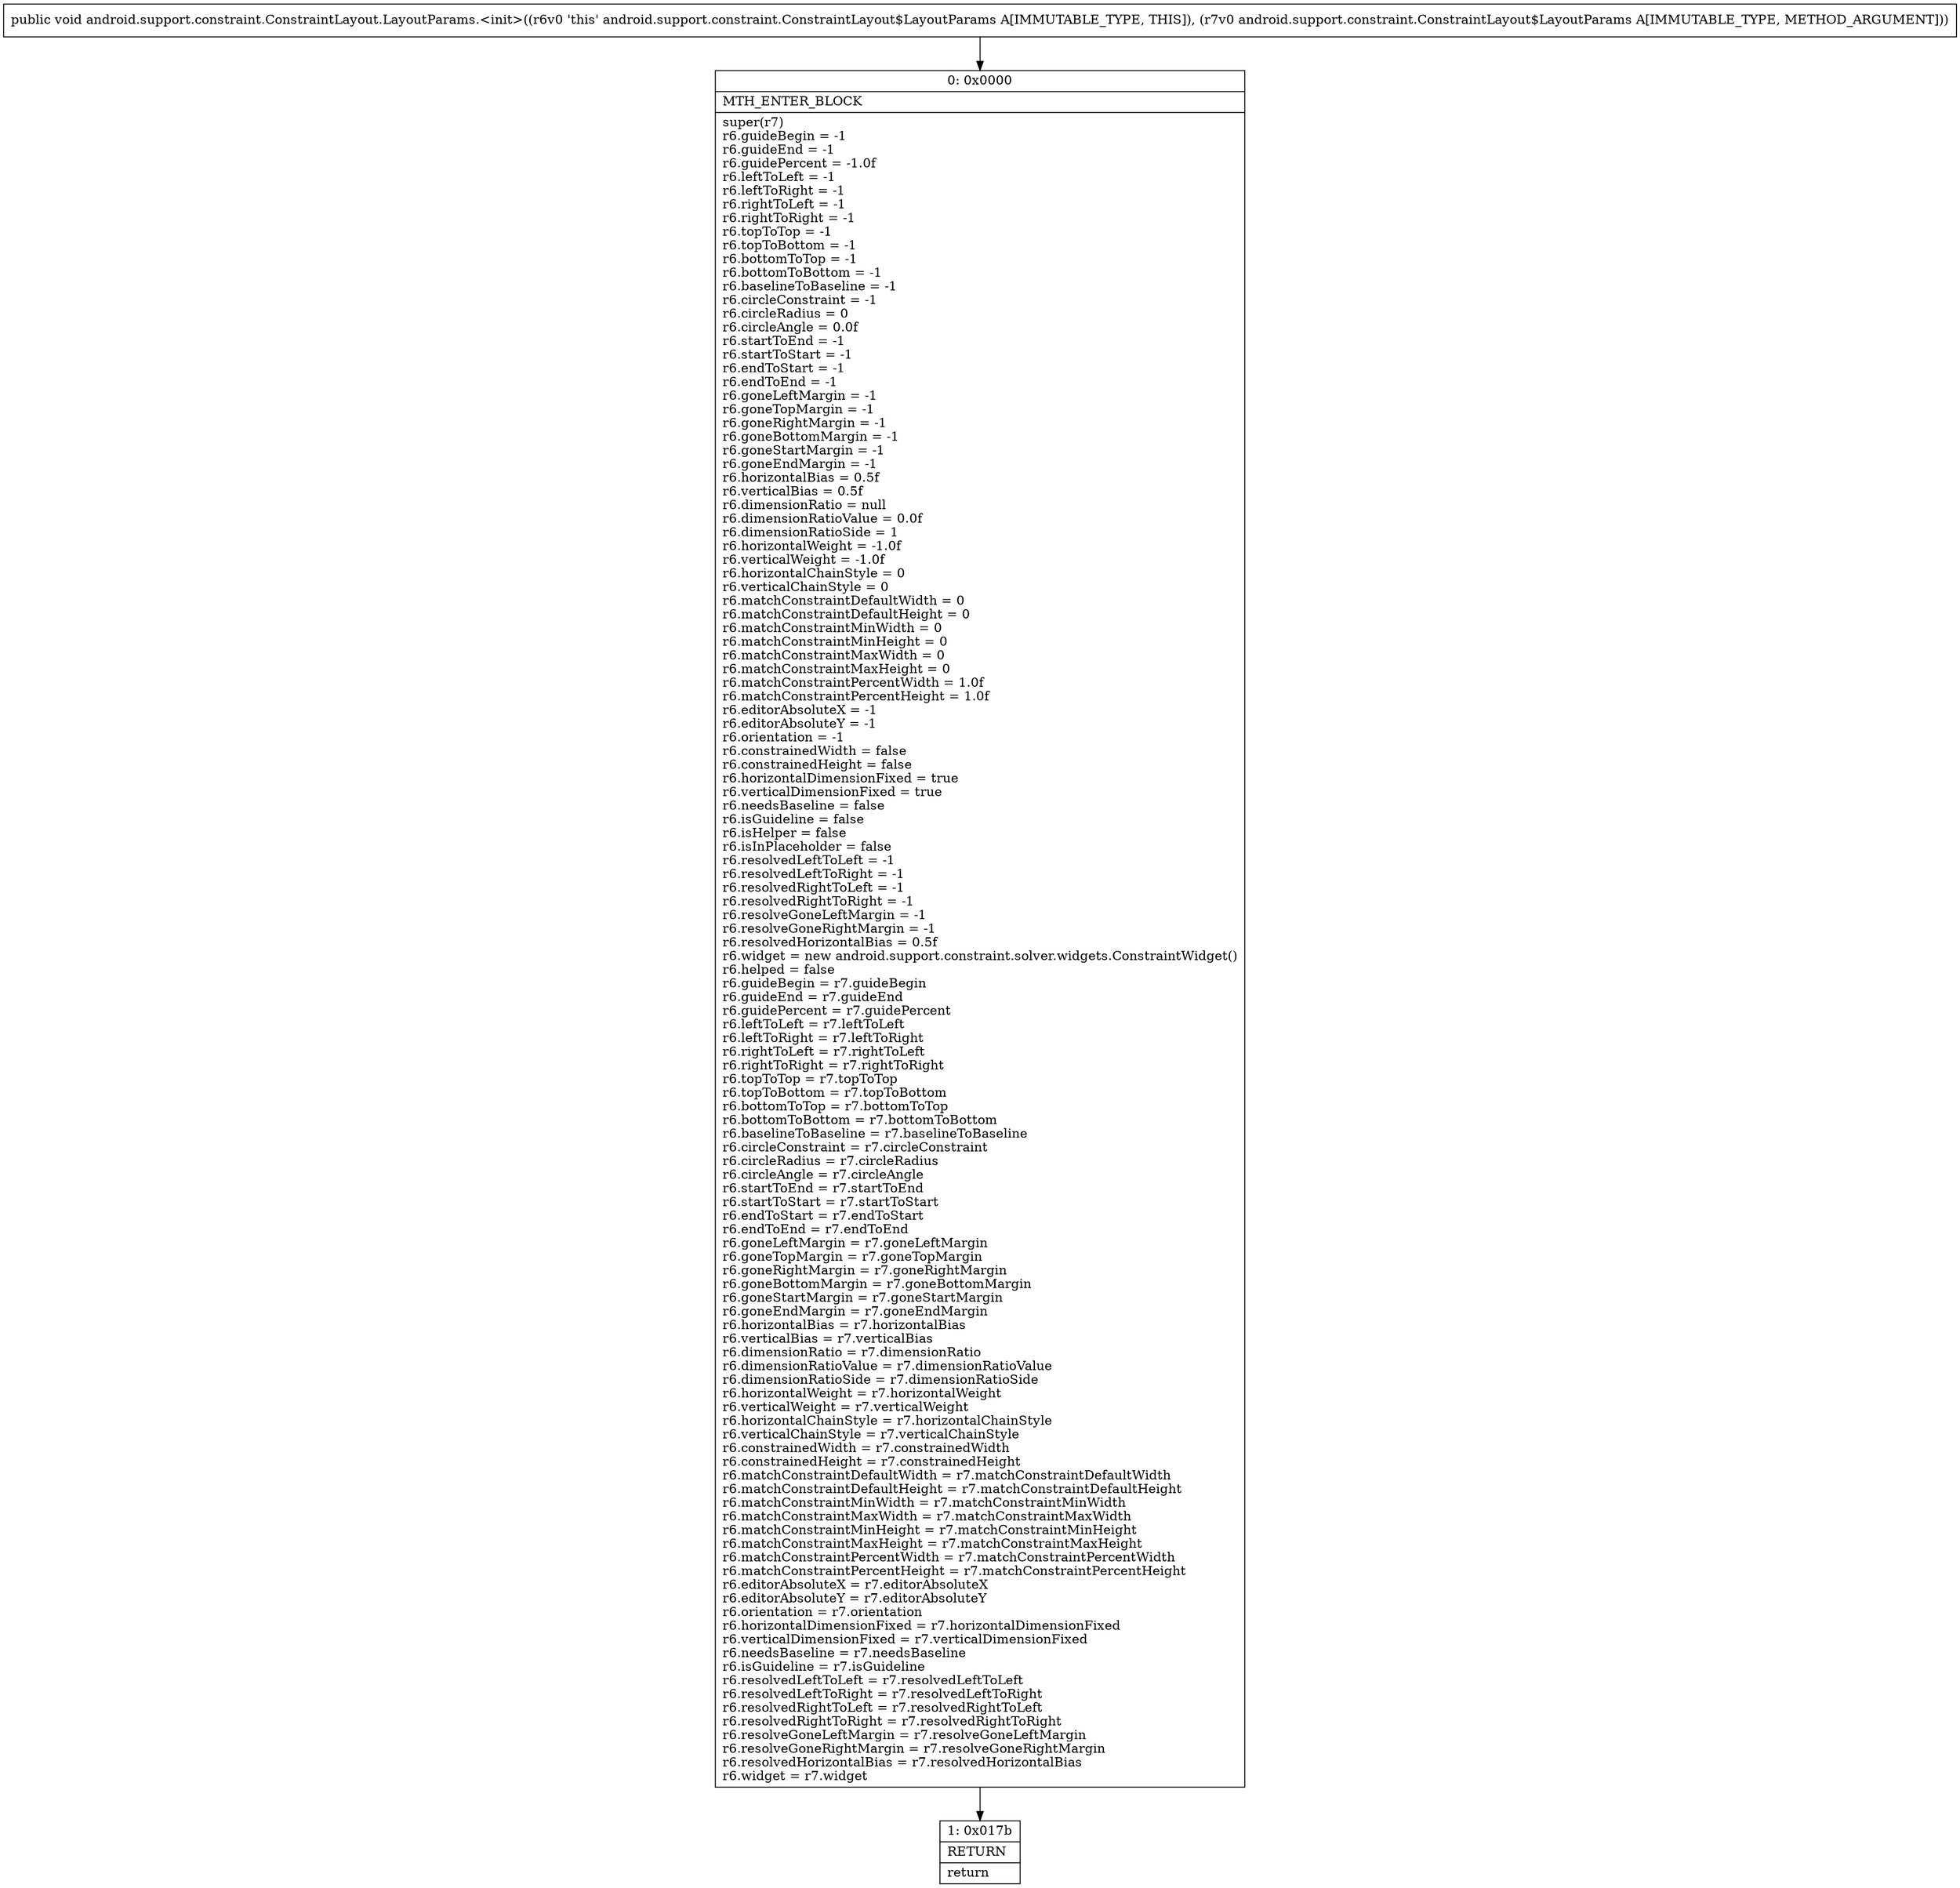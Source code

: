 digraph "CFG forandroid.support.constraint.ConstraintLayout.LayoutParams.\<init\>(Landroid\/support\/constraint\/ConstraintLayout$LayoutParams;)V" {
Node_0 [shape=record,label="{0\:\ 0x0000|MTH_ENTER_BLOCK\l|super(r7)\lr6.guideBegin = \-1\lr6.guideEnd = \-1\lr6.guidePercent = \-1.0f\lr6.leftToLeft = \-1\lr6.leftToRight = \-1\lr6.rightToLeft = \-1\lr6.rightToRight = \-1\lr6.topToTop = \-1\lr6.topToBottom = \-1\lr6.bottomToTop = \-1\lr6.bottomToBottom = \-1\lr6.baselineToBaseline = \-1\lr6.circleConstraint = \-1\lr6.circleRadius = 0\lr6.circleAngle = 0.0f\lr6.startToEnd = \-1\lr6.startToStart = \-1\lr6.endToStart = \-1\lr6.endToEnd = \-1\lr6.goneLeftMargin = \-1\lr6.goneTopMargin = \-1\lr6.goneRightMargin = \-1\lr6.goneBottomMargin = \-1\lr6.goneStartMargin = \-1\lr6.goneEndMargin = \-1\lr6.horizontalBias = 0.5f\lr6.verticalBias = 0.5f\lr6.dimensionRatio = null\lr6.dimensionRatioValue = 0.0f\lr6.dimensionRatioSide = 1\lr6.horizontalWeight = \-1.0f\lr6.verticalWeight = \-1.0f\lr6.horizontalChainStyle = 0\lr6.verticalChainStyle = 0\lr6.matchConstraintDefaultWidth = 0\lr6.matchConstraintDefaultHeight = 0\lr6.matchConstraintMinWidth = 0\lr6.matchConstraintMinHeight = 0\lr6.matchConstraintMaxWidth = 0\lr6.matchConstraintMaxHeight = 0\lr6.matchConstraintPercentWidth = 1.0f\lr6.matchConstraintPercentHeight = 1.0f\lr6.editorAbsoluteX = \-1\lr6.editorAbsoluteY = \-1\lr6.orientation = \-1\lr6.constrainedWidth = false\lr6.constrainedHeight = false\lr6.horizontalDimensionFixed = true\lr6.verticalDimensionFixed = true\lr6.needsBaseline = false\lr6.isGuideline = false\lr6.isHelper = false\lr6.isInPlaceholder = false\lr6.resolvedLeftToLeft = \-1\lr6.resolvedLeftToRight = \-1\lr6.resolvedRightToLeft = \-1\lr6.resolvedRightToRight = \-1\lr6.resolveGoneLeftMargin = \-1\lr6.resolveGoneRightMargin = \-1\lr6.resolvedHorizontalBias = 0.5f\lr6.widget = new android.support.constraint.solver.widgets.ConstraintWidget()\lr6.helped = false\lr6.guideBegin = r7.guideBegin\lr6.guideEnd = r7.guideEnd\lr6.guidePercent = r7.guidePercent\lr6.leftToLeft = r7.leftToLeft\lr6.leftToRight = r7.leftToRight\lr6.rightToLeft = r7.rightToLeft\lr6.rightToRight = r7.rightToRight\lr6.topToTop = r7.topToTop\lr6.topToBottom = r7.topToBottom\lr6.bottomToTop = r7.bottomToTop\lr6.bottomToBottom = r7.bottomToBottom\lr6.baselineToBaseline = r7.baselineToBaseline\lr6.circleConstraint = r7.circleConstraint\lr6.circleRadius = r7.circleRadius\lr6.circleAngle = r7.circleAngle\lr6.startToEnd = r7.startToEnd\lr6.startToStart = r7.startToStart\lr6.endToStart = r7.endToStart\lr6.endToEnd = r7.endToEnd\lr6.goneLeftMargin = r7.goneLeftMargin\lr6.goneTopMargin = r7.goneTopMargin\lr6.goneRightMargin = r7.goneRightMargin\lr6.goneBottomMargin = r7.goneBottomMargin\lr6.goneStartMargin = r7.goneStartMargin\lr6.goneEndMargin = r7.goneEndMargin\lr6.horizontalBias = r7.horizontalBias\lr6.verticalBias = r7.verticalBias\lr6.dimensionRatio = r7.dimensionRatio\lr6.dimensionRatioValue = r7.dimensionRatioValue\lr6.dimensionRatioSide = r7.dimensionRatioSide\lr6.horizontalWeight = r7.horizontalWeight\lr6.verticalWeight = r7.verticalWeight\lr6.horizontalChainStyle = r7.horizontalChainStyle\lr6.verticalChainStyle = r7.verticalChainStyle\lr6.constrainedWidth = r7.constrainedWidth\lr6.constrainedHeight = r7.constrainedHeight\lr6.matchConstraintDefaultWidth = r7.matchConstraintDefaultWidth\lr6.matchConstraintDefaultHeight = r7.matchConstraintDefaultHeight\lr6.matchConstraintMinWidth = r7.matchConstraintMinWidth\lr6.matchConstraintMaxWidth = r7.matchConstraintMaxWidth\lr6.matchConstraintMinHeight = r7.matchConstraintMinHeight\lr6.matchConstraintMaxHeight = r7.matchConstraintMaxHeight\lr6.matchConstraintPercentWidth = r7.matchConstraintPercentWidth\lr6.matchConstraintPercentHeight = r7.matchConstraintPercentHeight\lr6.editorAbsoluteX = r7.editorAbsoluteX\lr6.editorAbsoluteY = r7.editorAbsoluteY\lr6.orientation = r7.orientation\lr6.horizontalDimensionFixed = r7.horizontalDimensionFixed\lr6.verticalDimensionFixed = r7.verticalDimensionFixed\lr6.needsBaseline = r7.needsBaseline\lr6.isGuideline = r7.isGuideline\lr6.resolvedLeftToLeft = r7.resolvedLeftToLeft\lr6.resolvedLeftToRight = r7.resolvedLeftToRight\lr6.resolvedRightToLeft = r7.resolvedRightToLeft\lr6.resolvedRightToRight = r7.resolvedRightToRight\lr6.resolveGoneLeftMargin = r7.resolveGoneLeftMargin\lr6.resolveGoneRightMargin = r7.resolveGoneRightMargin\lr6.resolvedHorizontalBias = r7.resolvedHorizontalBias\lr6.widget = r7.widget\l}"];
Node_1 [shape=record,label="{1\:\ 0x017b|RETURN\l|return\l}"];
MethodNode[shape=record,label="{public void android.support.constraint.ConstraintLayout.LayoutParams.\<init\>((r6v0 'this' android.support.constraint.ConstraintLayout$LayoutParams A[IMMUTABLE_TYPE, THIS]), (r7v0 android.support.constraint.ConstraintLayout$LayoutParams A[IMMUTABLE_TYPE, METHOD_ARGUMENT])) }"];
MethodNode -> Node_0;
Node_0 -> Node_1;
}

